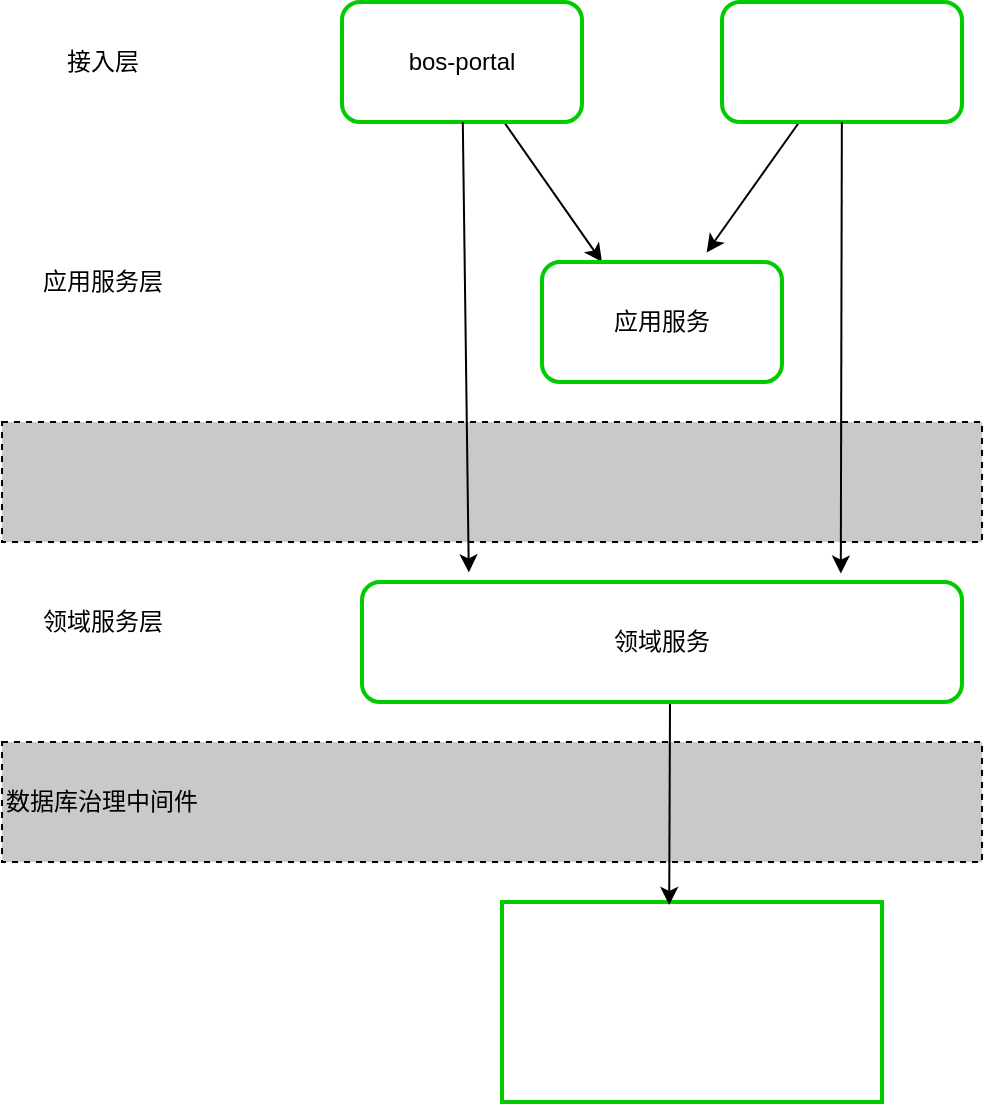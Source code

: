 <mxfile version="14.5.1" type="github">
  <diagram id="Yjjd4iymPNlZoRnGIAg2" name="Page-1">
    <mxGraphModel dx="3514" dy="1761" grid="1" gridSize="10" guides="1" tooltips="1" connect="1" arrows="1" fold="1" page="1" pageScale="1" pageWidth="827" pageHeight="1169" math="0" shadow="0">
      <root>
        <mxCell id="0" />
        <mxCell id="1" parent="0" />
        <mxCell id="0PsAdMPcMAplz9Jzp-k7-9" value="数据库治理中间件" style="rounded=0;whiteSpace=wrap;html=1;shadow=0;dashed=1;fillColor=#C9C9C9;align=left;" parent="1" vertex="1">
          <mxGeometry x="-2470" y="-240" width="490" height="60" as="geometry" />
        </mxCell>
        <mxCell id="0PsAdMPcMAplz9Jzp-k7-11" style="rounded=0;orthogonalLoop=1;jettySize=auto;html=1;entryX=0.25;entryY=0;entryDx=0;entryDy=0;" parent="1" source="0PsAdMPcMAplz9Jzp-k7-1" target="0PsAdMPcMAplz9Jzp-k7-4" edge="1">
          <mxGeometry relative="1" as="geometry" />
        </mxCell>
        <mxCell id="0PsAdMPcMAplz9Jzp-k7-1" value="bos-portal" style="rounded=1;whiteSpace=wrap;html=1;strokeColor=#00CC00;shadow=0;strokeWidth=2;" parent="1" vertex="1">
          <mxGeometry x="-2300" y="-610" width="120" height="60" as="geometry" />
        </mxCell>
        <mxCell id="0PsAdMPcMAplz9Jzp-k7-12" style="rounded=0;orthogonalLoop=1;jettySize=auto;html=1;entryX=0.686;entryY=-0.08;entryDx=0;entryDy=0;entryPerimeter=0;" parent="1" source="0PsAdMPcMAplz9Jzp-k7-3" target="0PsAdMPcMAplz9Jzp-k7-4" edge="1">
          <mxGeometry relative="1" as="geometry" />
        </mxCell>
        <mxCell id="0PsAdMPcMAplz9Jzp-k7-3" value="" style="rounded=1;whiteSpace=wrap;html=1;strokeColor=#00CC00;shadow=0;strokeWidth=2;" parent="1" vertex="1">
          <mxGeometry x="-2110" y="-610" width="120" height="60" as="geometry" />
        </mxCell>
        <mxCell id="0PsAdMPcMAplz9Jzp-k7-4" value="应用服务" style="rounded=1;whiteSpace=wrap;html=1;strokeColor=#00CC00;shadow=0;strokeWidth=2;" parent="1" vertex="1">
          <mxGeometry x="-2200" y="-480" width="120" height="60" as="geometry" />
        </mxCell>
        <mxCell id="0PsAdMPcMAplz9Jzp-k7-7" value="" style="rounded=10;whiteSpace=wrap;html=1;strokeColor=#00CC00;shadow=0;strokeWidth=2;" parent="1" vertex="1">
          <mxGeometry x="-2220" y="-160" width="190" height="100" as="geometry" />
        </mxCell>
        <mxCell id="0PsAdMPcMAplz9Jzp-k7-8" value="" style="rounded=0;whiteSpace=wrap;html=1;shadow=0;dashed=1;fillColor=#C9C9C9;" parent="1" vertex="1">
          <mxGeometry x="-2470" y="-400" width="490" height="60" as="geometry" />
        </mxCell>
        <mxCell id="0PsAdMPcMAplz9Jzp-k7-10" value="接入层" style="text;html=1;align=center;verticalAlign=middle;resizable=0;points=[];autosize=1;" parent="1" vertex="1">
          <mxGeometry x="-2445" y="-590" width="50" height="20" as="geometry" />
        </mxCell>
        <mxCell id="0PsAdMPcMAplz9Jzp-k7-14" style="edgeStyle=none;rounded=0;orthogonalLoop=1;jettySize=auto;html=1;entryX=0.798;entryY=-0.07;entryDx=0;entryDy=0;entryPerimeter=0;" parent="1" source="0PsAdMPcMAplz9Jzp-k7-3" target="0PsAdMPcMAplz9Jzp-k7-5" edge="1">
          <mxGeometry relative="1" as="geometry">
            <mxPoint x="-2049" y="-330" as="targetPoint" />
          </mxGeometry>
        </mxCell>
        <mxCell id="0PsAdMPcMAplz9Jzp-k7-13" style="edgeStyle=none;rounded=0;orthogonalLoop=1;jettySize=auto;html=1;entryX=0.178;entryY=-0.08;entryDx=0;entryDy=0;entryPerimeter=0;" parent="1" source="0PsAdMPcMAplz9Jzp-k7-1" target="0PsAdMPcMAplz9Jzp-k7-5" edge="1">
          <mxGeometry relative="1" as="geometry" />
        </mxCell>
        <mxCell id="0PsAdMPcMAplz9Jzp-k7-15" style="edgeStyle=none;rounded=0;orthogonalLoop=1;jettySize=auto;html=1;entryX=0.44;entryY=0.015;entryDx=0;entryDy=0;entryPerimeter=0;" parent="1" target="0PsAdMPcMAplz9Jzp-k7-7" edge="1">
          <mxGeometry relative="1" as="geometry">
            <mxPoint x="-2136" y="-259" as="sourcePoint" />
          </mxGeometry>
        </mxCell>
        <mxCell id="0PsAdMPcMAplz9Jzp-k7-5" value="领域服务" style="rounded=1;whiteSpace=wrap;html=1;strokeColor=#00CC00;shadow=0;strokeWidth=2;" parent="1" vertex="1">
          <mxGeometry x="-2290" y="-320" width="300" height="60" as="geometry" />
        </mxCell>
        <mxCell id="0PsAdMPcMAplz9Jzp-k7-16" value="应用服务层" style="text;html=1;align=center;verticalAlign=middle;resizable=0;points=[];autosize=1;" parent="1" vertex="1">
          <mxGeometry x="-2460" y="-480" width="80" height="20" as="geometry" />
        </mxCell>
        <mxCell id="0PsAdMPcMAplz9Jzp-k7-17" value="领域服务层" style="text;html=1;align=center;verticalAlign=middle;resizable=0;points=[];autosize=1;" parent="1" vertex="1">
          <mxGeometry x="-2460" y="-310" width="80" height="20" as="geometry" />
        </mxCell>
      </root>
    </mxGraphModel>
  </diagram>
</mxfile>

